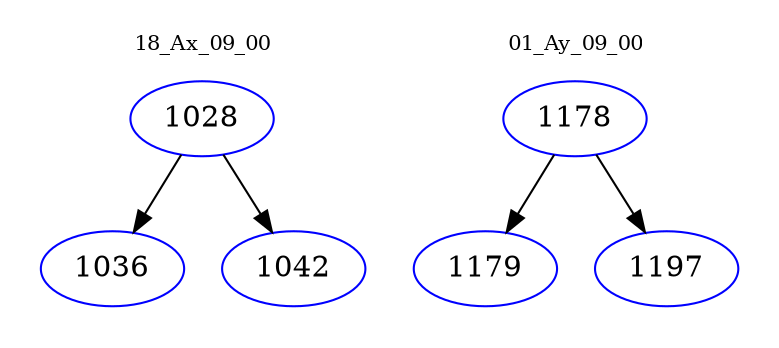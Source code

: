 digraph{
subgraph cluster_0 {
color = white
label = "18_Ax_09_00";
fontsize=10;
T0_1028 [label="1028", color="blue"]
T0_1028 -> T0_1036 [color="black"]
T0_1036 [label="1036", color="blue"]
T0_1028 -> T0_1042 [color="black"]
T0_1042 [label="1042", color="blue"]
}
subgraph cluster_1 {
color = white
label = "01_Ay_09_00";
fontsize=10;
T1_1178 [label="1178", color="blue"]
T1_1178 -> T1_1179 [color="black"]
T1_1179 [label="1179", color="blue"]
T1_1178 -> T1_1197 [color="black"]
T1_1197 [label="1197", color="blue"]
}
}
